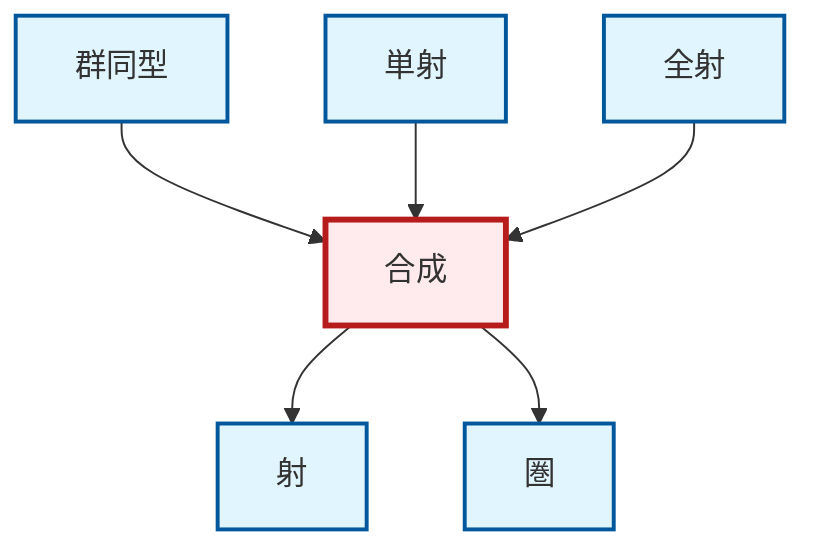 graph TD
    classDef definition fill:#e1f5fe,stroke:#01579b,stroke-width:2px
    classDef theorem fill:#f3e5f5,stroke:#4a148c,stroke-width:2px
    classDef axiom fill:#fff3e0,stroke:#e65100,stroke-width:2px
    classDef example fill:#e8f5e9,stroke:#1b5e20,stroke-width:2px
    classDef current fill:#ffebee,stroke:#b71c1c,stroke-width:3px
    def-isomorphism["群同型"]:::definition
    def-morphism["射"]:::definition
    def-epimorphism["全射"]:::definition
    def-monomorphism["単射"]:::definition
    def-category["圏"]:::definition
    def-composition["合成"]:::definition
    def-isomorphism --> def-composition
    def-monomorphism --> def-composition
    def-composition --> def-morphism
    def-composition --> def-category
    def-epimorphism --> def-composition
    class def-composition current